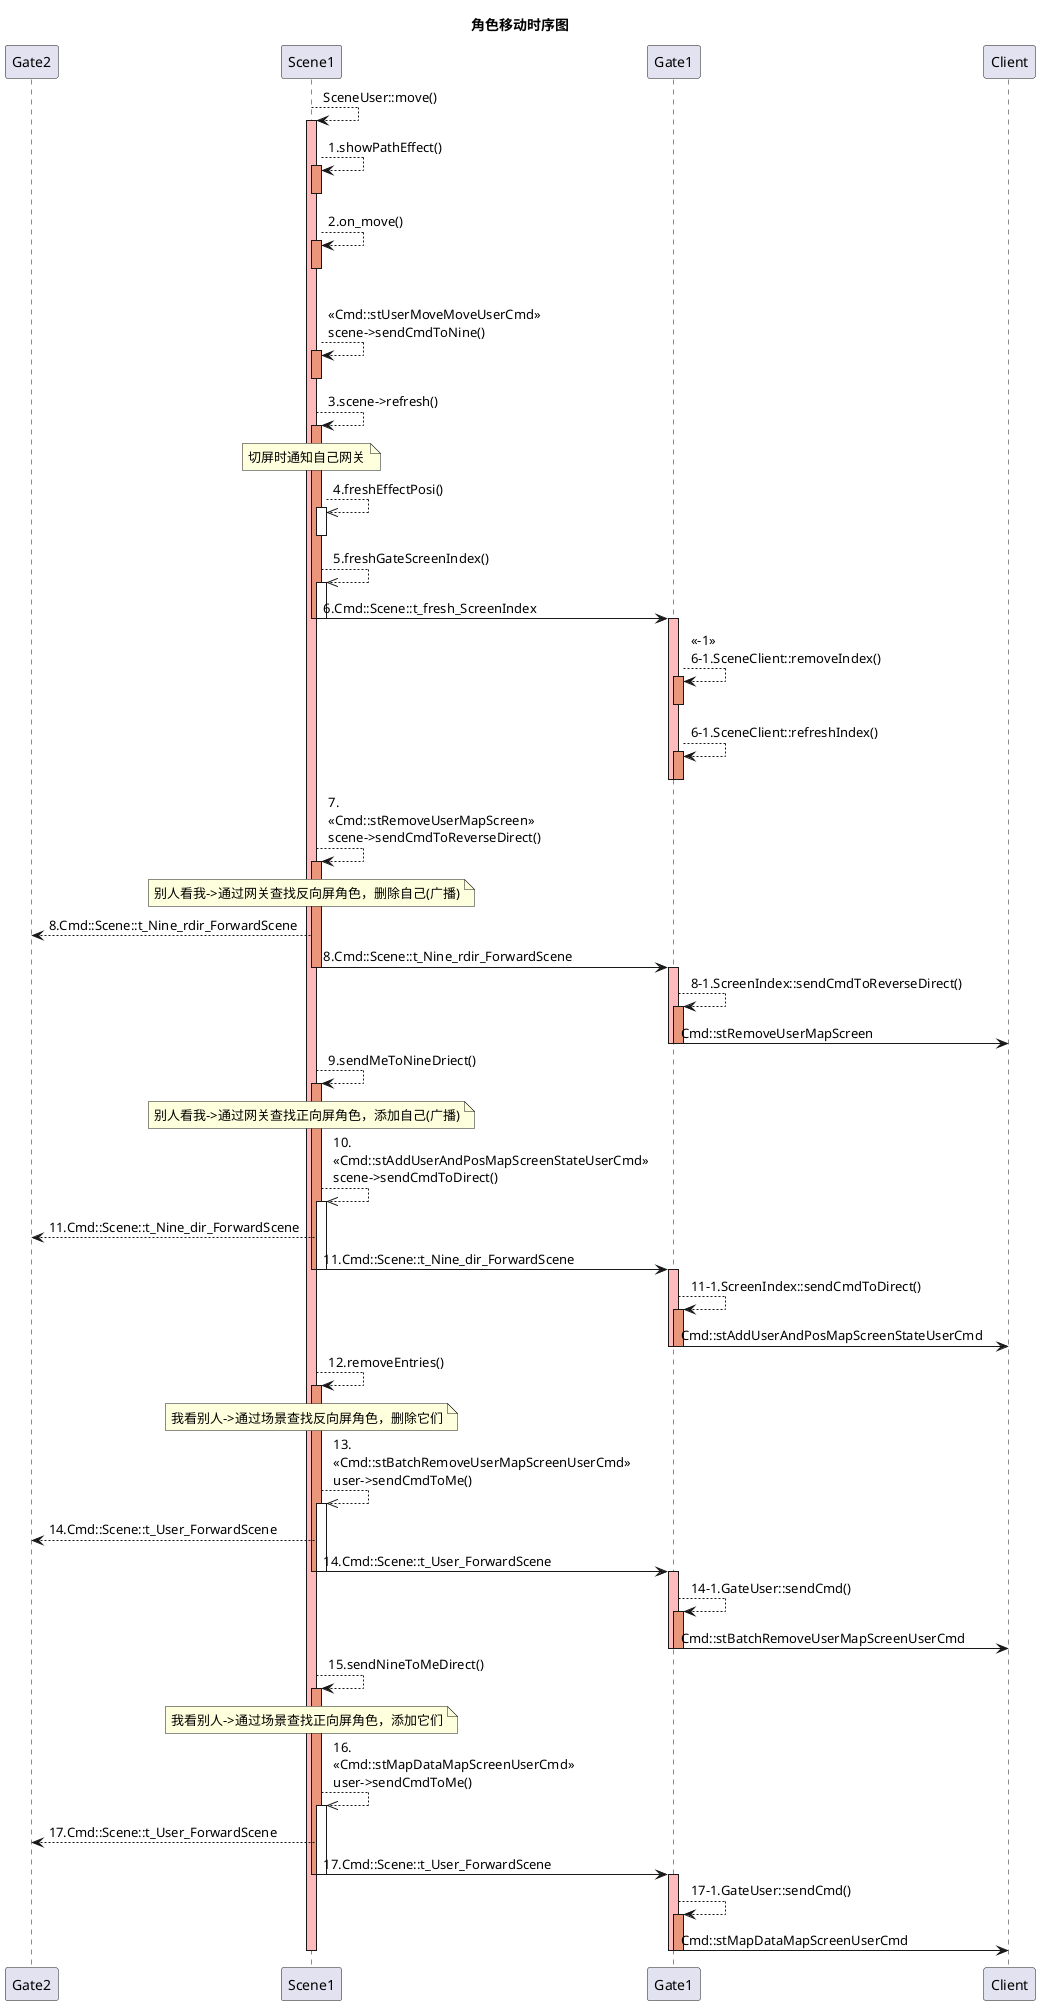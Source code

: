 @startuml

title 角色移动时序图

participant Gate2
participant Scene1
participant Gate1
participant Client

Scene1 --> Scene1 : SceneUser::move()
activate Scene1 #FFBBBB

Scene1 --> Scene1 : 1.showPathEffect()
activate Scene1 #DarkSalmon
deactivate Scene1

Scene1 --> Scene1 : 2.on_move()
activate Scene1 #DarkSalmon
deactivate Scene1

Scene1 --> Scene1 : \n<<Cmd::stUserMoveMoveUserCmd>> \nscene->sendCmdToNine()
activate Scene1 #DarkSalmon
deactivate Scene1

Scene1 --> Scene1 : 3.scene->refresh()
note over Scene1 : 切屏时通知自己网关
activate Scene1 #DarkSalmon
    Scene1 -->> Scene1 : 4.freshEffectPosi()
    activate Scene1
    deactivate Scene1

    Scene1 -->> Scene1 : 5.freshGateScreenIndex()
    activate Scene1
        Scene1 -> Gate1 : 6.Cmd::Scene::t_fresh_ScreenIndex
    deactivate Scene1
deactivate Scene1

activate Gate1 #FFBBBB
    Gate1 --> Gate1 : <<-1>> \n6-1.SceneClient::removeIndex()
    activate Gate1 #DarkSalmon
    deactivate Gate1

    Gate1 --> Gate1 : 6-1.SceneClient::refreshIndex()
    activate Gate1 #DarkSalmon
    deactivate Gate1
deactivate

Scene1 --> Scene1 : 7.\n<<Cmd::stRemoveUserMapScreen>> \nscene->sendCmdToReverseDirect()
note over Scene1 : 别人看我->通过网关查找反向屏角色，删除自己(广播)
activate Scene1 #DarkSalmon
    Scene1 --> Gate2 : 8.Cmd::Scene::t_Nine_rdir_ForwardScene
    Scene1 -> Gate1 : 8.Cmd::Scene::t_Nine_rdir_ForwardScene
deactivate Scene1

activate Gate1 #FFBBBB
    Gate1 --> Gate1 : 8-1.ScreenIndex::sendCmdToReverseDirect()
    activate Gate1 #DarkSalmon
        Gate1 -> Client : Cmd::stRemoveUserMapScreen
    deactivate Gate1
deactivate

Scene1 --> Scene1 : 9.sendMeToNineDriect()
note over Scene1 : 别人看我->通过网关查找正向屏角色，添加自己(广播)
activate Scene1 #DarkSalmon
    Scene1 -->> Scene1 : 10.\n<<Cmd::stAddUserAndPosMapScreenStateUserCmd>> \nscene->sendCmdToDirect()
    activate Scene1
        Scene1 --> Gate2 : 11.Cmd::Scene::t_Nine_dir_ForwardScene
        Scene1 -> Gate1 : 11.Cmd::Scene::t_Nine_dir_ForwardScene
    deactivate Scene1
deactivate Scene1

activate Gate1 #FFBBBB
    Gate1 --> Gate1 : 11-1.ScreenIndex::sendCmdToDirect()
    activate Gate1 #DarkSalmon
        Gate1 -> Client : Cmd::stAddUserAndPosMapScreenStateUserCmd
    deactivate
deactivate Gate1


Scene1 --> Scene1 : 12.removeEntries()
note over Scene1 : 我看别人->通过场景查找反向屏角色，删除它们
activate Scene1 #DarkSalmon
    Scene1 -->> Scene1 : 13.\n<<Cmd::stBatchRemoveUserMapScreenUserCmd>> \nuser->sendCmdToMe()
    activate Scene1
        Scene1 --> Gate2 : 14.Cmd::Scene::t_User_ForwardScene
        Scene1 -> Gate1 : 14.Cmd::Scene::t_User_ForwardScene
    deactivate Scene1
deactivate Scene1

activate Gate1 #FFBBBB
    Gate1 --> Gate1 : 14-1.GateUser::sendCmd()
    activate Gate1 #DarkSalmon
        Gate1 -> Client : Cmd::stBatchRemoveUserMapScreenUserCmd
    deactivate Gate1
deactivate Gate1

Scene1 --> Scene1 : 15.sendNineToMeDirect()
note over Scene1 : 我看别人->通过场景查找正向屏角色，添加它们
activate Scene1 #DarkSalmon
    Scene1 -->> Scene1 : 16.\n<<Cmd::stMapDataMapScreenUserCmd>> \nuser->sendCmdToMe()
    activate Scene1
        Scene1 --> Gate2 : 17.Cmd::Scene::t_User_ForwardScene
        Scene1 -> Gate1 : 17.Cmd::Scene::t_User_ForwardScene
    deactivate Scene1
deactivate Scene1

activate Gate1 #FFBBBB
    Gate1 --> Gate1 : 17-1.GateUser::sendCmd()
    activate Gate1 #DarkSalmon
        Gate1 -> Client : Cmd::stMapDataMapScreenUserCmd
    deactivate Gate1
deactivate Gate1

deactivate Scene1
@enduml